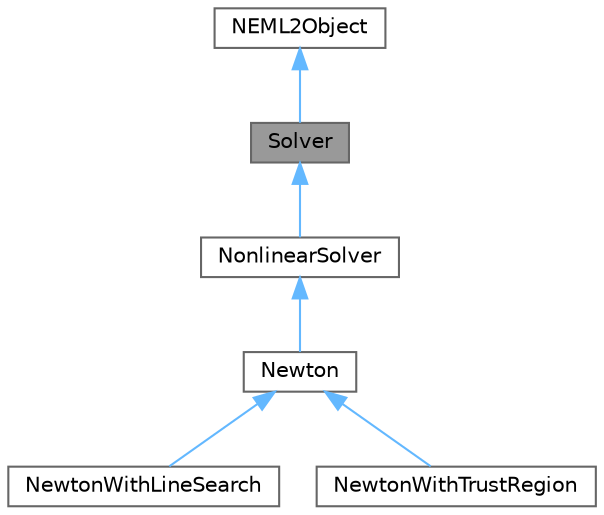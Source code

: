 digraph "Solver"
{
 // LATEX_PDF_SIZE
  bgcolor="transparent";
  edge [fontname=Helvetica,fontsize=10,labelfontname=Helvetica,labelfontsize=10];
  node [fontname=Helvetica,fontsize=10,shape=box,height=0.2,width=0.4];
  Node1 [id="Node000001",label="Solver",height=0.2,width=0.4,color="gray40", fillcolor="grey60", style="filled", fontcolor="black",tooltip="The solver solves a system of equations."];
  Node2 -> Node1 [id="edge1_Node000001_Node000002",dir="back",color="steelblue1",style="solid",tooltip=" "];
  Node2 [id="Node000002",label="NEML2Object",height=0.2,width=0.4,color="gray40", fillcolor="white", style="filled",URL="$classneml2_1_1NEML2Object.html",tooltip="The base class of all \"manufacturable\" objects in the NEML2 library."];
  Node1 -> Node3 [id="edge2_Node000001_Node000003",dir="back",color="steelblue1",style="solid",tooltip=" "];
  Node3 [id="Node000003",label="NonlinearSolver",height=0.2,width=0.4,color="gray40", fillcolor="white", style="filled",URL="$classneml2_1_1NonlinearSolver.html",tooltip="The nonlinear solver solves a nonlinear system of equations."];
  Node3 -> Node4 [id="edge3_Node000003_Node000004",dir="back",color="steelblue1",style="solid",tooltip=" "];
  Node4 [id="Node000004",label="Newton",height=0.2,width=0.4,color="gray40", fillcolor="white", style="filled",URL="$classneml2_1_1Newton.html",tooltip="The nonlinear solver solves a nonlinear system of equations."];
  Node4 -> Node5 [id="edge4_Node000004_Node000005",dir="back",color="steelblue1",style="solid",tooltip=" "];
  Node5 [id="Node000005",label="NewtonWithLineSearch",height=0.2,width=0.4,color="gray40", fillcolor="white", style="filled",URL="$classneml2_1_1NewtonWithLineSearch.html",tooltip="The nonlinear solver solves a nonlinear system of equations."];
  Node4 -> Node6 [id="edge5_Node000004_Node000006",dir="back",color="steelblue1",style="solid",tooltip=" "];
  Node6 [id="Node000006",label="NewtonWithTrustRegion",height=0.2,width=0.4,color="gray40", fillcolor="white", style="filled",URL="$classneml2_1_1NewtonWithTrustRegion.html",tooltip="The nonlinear solver solves a nonlinear system of equations."];
}
